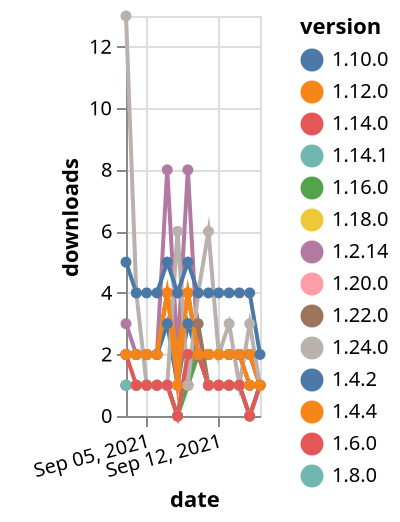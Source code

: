 {"$schema": "https://vega.github.io/schema/vega-lite/v5.json", "description": "A simple bar chart with embedded data.", "data": {"values": [{"date": "2021-09-03", "total": 3148, "delta": 2, "version": "1.6.0"}, {"date": "2021-09-04", "total": 3150, "delta": 2, "version": "1.6.0"}, {"date": "2021-09-05", "total": 3152, "delta": 2, "version": "1.6.0"}, {"date": "2021-09-06", "total": 3154, "delta": 2, "version": "1.6.0"}, {"date": "2021-09-07", "total": 3158, "delta": 4, "version": "1.6.0"}, {"date": "2021-09-08", "total": 3160, "delta": 2, "version": "1.6.0"}, {"date": "2021-09-09", "total": 3164, "delta": 4, "version": "1.6.0"}, {"date": "2021-09-10", "total": 3166, "delta": 2, "version": "1.6.0"}, {"date": "2021-09-11", "total": 3168, "delta": 2, "version": "1.6.0"}, {"date": "2021-09-12", "total": 3170, "delta": 2, "version": "1.6.0"}, {"date": "2021-09-13", "total": 3172, "delta": 2, "version": "1.6.0"}, {"date": "2021-09-14", "total": 3174, "delta": 2, "version": "1.6.0"}, {"date": "2021-09-15", "total": 3176, "delta": 2, "version": "1.6.0"}, {"date": "2021-09-16", "total": 3177, "delta": 1, "version": "1.6.0"}, {"date": "2021-09-03", "total": 285, "delta": 1, "version": "1.18.0"}, {"date": "2021-09-04", "total": 286, "delta": 1, "version": "1.18.0"}, {"date": "2021-09-05", "total": 287, "delta": 1, "version": "1.18.0"}, {"date": "2021-09-06", "total": 288, "delta": 1, "version": "1.18.0"}, {"date": "2021-09-07", "total": 289, "delta": 1, "version": "1.18.0"}, {"date": "2021-09-08", "total": 289, "delta": 0, "version": "1.18.0"}, {"date": "2021-09-09", "total": 291, "delta": 2, "version": "1.18.0"}, {"date": "2021-09-10", "total": 293, "delta": 2, "version": "1.18.0"}, {"date": "2021-09-11", "total": 294, "delta": 1, "version": "1.18.0"}, {"date": "2021-09-12", "total": 295, "delta": 1, "version": "1.18.0"}, {"date": "2021-09-13", "total": 296, "delta": 1, "version": "1.18.0"}, {"date": "2021-09-14", "total": 297, "delta": 1, "version": "1.18.0"}, {"date": "2021-09-15", "total": 297, "delta": 0, "version": "1.18.0"}, {"date": "2021-09-16", "total": 298, "delta": 1, "version": "1.18.0"}, {"date": "2021-09-03", "total": 4793, "delta": 3, "version": "1.2.14"}, {"date": "2021-09-04", "total": 4795, "delta": 2, "version": "1.2.14"}, {"date": "2021-09-05", "total": 4797, "delta": 2, "version": "1.2.14"}, {"date": "2021-09-06", "total": 4799, "delta": 2, "version": "1.2.14"}, {"date": "2021-09-07", "total": 4807, "delta": 8, "version": "1.2.14"}, {"date": "2021-09-08", "total": 4809, "delta": 2, "version": "1.2.14"}, {"date": "2021-09-09", "total": 4817, "delta": 8, "version": "1.2.14"}, {"date": "2021-09-10", "total": 4819, "delta": 2, "version": "1.2.14"}, {"date": "2021-09-11", "total": 4821, "delta": 2, "version": "1.2.14"}, {"date": "2021-09-12", "total": 4823, "delta": 2, "version": "1.2.14"}, {"date": "2021-09-13", "total": 4825, "delta": 2, "version": "1.2.14"}, {"date": "2021-09-14", "total": 4827, "delta": 2, "version": "1.2.14"}, {"date": "2021-09-15", "total": 4829, "delta": 2, "version": "1.2.14"}, {"date": "2021-09-16", "total": 4830, "delta": 1, "version": "1.2.14"}, {"date": "2021-09-03", "total": 350, "delta": 1, "version": "1.22.0"}, {"date": "2021-09-04", "total": 351, "delta": 1, "version": "1.22.0"}, {"date": "2021-09-05", "total": 352, "delta": 1, "version": "1.22.0"}, {"date": "2021-09-06", "total": 353, "delta": 1, "version": "1.22.0"}, {"date": "2021-09-07", "total": 354, "delta": 1, "version": "1.22.0"}, {"date": "2021-09-08", "total": 355, "delta": 1, "version": "1.22.0"}, {"date": "2021-09-09", "total": 356, "delta": 1, "version": "1.22.0"}, {"date": "2021-09-10", "total": 359, "delta": 3, "version": "1.22.0"}, {"date": "2021-09-11", "total": 360, "delta": 1, "version": "1.22.0"}, {"date": "2021-09-12", "total": 361, "delta": 1, "version": "1.22.0"}, {"date": "2021-09-13", "total": 362, "delta": 1, "version": "1.22.0"}, {"date": "2021-09-14", "total": 363, "delta": 1, "version": "1.22.0"}, {"date": "2021-09-15", "total": 364, "delta": 1, "version": "1.22.0"}, {"date": "2021-09-16", "total": 365, "delta": 1, "version": "1.22.0"}, {"date": "2021-09-03", "total": 2691, "delta": 2, "version": "1.8.0"}, {"date": "2021-09-04", "total": 2693, "delta": 2, "version": "1.8.0"}, {"date": "2021-09-05", "total": 2695, "delta": 2, "version": "1.8.0"}, {"date": "2021-09-06", "total": 2697, "delta": 2, "version": "1.8.0"}, {"date": "2021-09-07", "total": 2700, "delta": 3, "version": "1.8.0"}, {"date": "2021-09-08", "total": 2702, "delta": 2, "version": "1.8.0"}, {"date": "2021-09-09", "total": 2705, "delta": 3, "version": "1.8.0"}, {"date": "2021-09-10", "total": 2707, "delta": 2, "version": "1.8.0"}, {"date": "2021-09-11", "total": 2709, "delta": 2, "version": "1.8.0"}, {"date": "2021-09-12", "total": 2711, "delta": 2, "version": "1.8.0"}, {"date": "2021-09-13", "total": 2713, "delta": 2, "version": "1.8.0"}, {"date": "2021-09-14", "total": 2715, "delta": 2, "version": "1.8.0"}, {"date": "2021-09-15", "total": 2717, "delta": 2, "version": "1.8.0"}, {"date": "2021-09-16", "total": 2718, "delta": 1, "version": "1.8.0"}, {"date": "2021-09-03", "total": 3309, "delta": 2, "version": "1.4.4"}, {"date": "2021-09-04", "total": 3311, "delta": 2, "version": "1.4.4"}, {"date": "2021-09-05", "total": 3313, "delta": 2, "version": "1.4.4"}, {"date": "2021-09-06", "total": 3315, "delta": 2, "version": "1.4.4"}, {"date": "2021-09-07", "total": 3319, "delta": 4, "version": "1.4.4"}, {"date": "2021-09-08", "total": 3321, "delta": 2, "version": "1.4.4"}, {"date": "2021-09-09", "total": 3325, "delta": 4, "version": "1.4.4"}, {"date": "2021-09-10", "total": 3327, "delta": 2, "version": "1.4.4"}, {"date": "2021-09-11", "total": 3329, "delta": 2, "version": "1.4.4"}, {"date": "2021-09-12", "total": 3331, "delta": 2, "version": "1.4.4"}, {"date": "2021-09-13", "total": 3333, "delta": 2, "version": "1.4.4"}, {"date": "2021-09-14", "total": 3335, "delta": 2, "version": "1.4.4"}, {"date": "2021-09-15", "total": 3337, "delta": 2, "version": "1.4.4"}, {"date": "2021-09-16", "total": 3338, "delta": 1, "version": "1.4.4"}, {"date": "2021-09-03", "total": 3135, "delta": 2, "version": "1.10.0"}, {"date": "2021-09-04", "total": 3137, "delta": 2, "version": "1.10.0"}, {"date": "2021-09-05", "total": 3139, "delta": 2, "version": "1.10.0"}, {"date": "2021-09-06", "total": 3141, "delta": 2, "version": "1.10.0"}, {"date": "2021-09-07", "total": 3144, "delta": 3, "version": "1.10.0"}, {"date": "2021-09-08", "total": 3145, "delta": 1, "version": "1.10.0"}, {"date": "2021-09-09", "total": 3148, "delta": 3, "version": "1.10.0"}, {"date": "2021-09-10", "total": 3150, "delta": 2, "version": "1.10.0"}, {"date": "2021-09-11", "total": 3152, "delta": 2, "version": "1.10.0"}, {"date": "2021-09-12", "total": 3154, "delta": 2, "version": "1.10.0"}, {"date": "2021-09-13", "total": 3156, "delta": 2, "version": "1.10.0"}, {"date": "2021-09-14", "total": 3158, "delta": 2, "version": "1.10.0"}, {"date": "2021-09-15", "total": 3159, "delta": 1, "version": "1.10.0"}, {"date": "2021-09-16", "total": 3160, "delta": 1, "version": "1.10.0"}, {"date": "2021-09-03", "total": 309, "delta": 1, "version": "1.20.0"}, {"date": "2021-09-04", "total": 310, "delta": 1, "version": "1.20.0"}, {"date": "2021-09-05", "total": 311, "delta": 1, "version": "1.20.0"}, {"date": "2021-09-06", "total": 312, "delta": 1, "version": "1.20.0"}, {"date": "2021-09-07", "total": 313, "delta": 1, "version": "1.20.0"}, {"date": "2021-09-08", "total": 314, "delta": 1, "version": "1.20.0"}, {"date": "2021-09-09", "total": 315, "delta": 1, "version": "1.20.0"}, {"date": "2021-09-10", "total": 317, "delta": 2, "version": "1.20.0"}, {"date": "2021-09-11", "total": 318, "delta": 1, "version": "1.20.0"}, {"date": "2021-09-12", "total": 319, "delta": 1, "version": "1.20.0"}, {"date": "2021-09-13", "total": 320, "delta": 1, "version": "1.20.0"}, {"date": "2021-09-14", "total": 321, "delta": 1, "version": "1.20.0"}, {"date": "2021-09-15", "total": 322, "delta": 1, "version": "1.20.0"}, {"date": "2021-09-16", "total": 323, "delta": 1, "version": "1.20.0"}, {"date": "2021-09-03", "total": 247, "delta": 1, "version": "1.16.0"}, {"date": "2021-09-04", "total": 248, "delta": 1, "version": "1.16.0"}, {"date": "2021-09-05", "total": 249, "delta": 1, "version": "1.16.0"}, {"date": "2021-09-06", "total": 250, "delta": 1, "version": "1.16.0"}, {"date": "2021-09-07", "total": 251, "delta": 1, "version": "1.16.0"}, {"date": "2021-09-08", "total": 251, "delta": 0, "version": "1.16.0"}, {"date": "2021-09-09", "total": 252, "delta": 1, "version": "1.16.0"}, {"date": "2021-09-10", "total": 254, "delta": 2, "version": "1.16.0"}, {"date": "2021-09-11", "total": 255, "delta": 1, "version": "1.16.0"}, {"date": "2021-09-12", "total": 256, "delta": 1, "version": "1.16.0"}, {"date": "2021-09-13", "total": 257, "delta": 1, "version": "1.16.0"}, {"date": "2021-09-14", "total": 258, "delta": 1, "version": "1.16.0"}, {"date": "2021-09-15", "total": 258, "delta": 0, "version": "1.16.0"}, {"date": "2021-09-16", "total": 259, "delta": 1, "version": "1.16.0"}, {"date": "2021-09-03", "total": 254, "delta": 13, "version": "1.24.0"}, {"date": "2021-09-04", "total": 258, "delta": 4, "version": "1.24.0"}, {"date": "2021-09-05", "total": 259, "delta": 1, "version": "1.24.0"}, {"date": "2021-09-06", "total": 260, "delta": 1, "version": "1.24.0"}, {"date": "2021-09-07", "total": 261, "delta": 1, "version": "1.24.0"}, {"date": "2021-09-08", "total": 267, "delta": 6, "version": "1.24.0"}, {"date": "2021-09-09", "total": 268, "delta": 1, "version": "1.24.0"}, {"date": "2021-09-10", "total": 272, "delta": 4, "version": "1.24.0"}, {"date": "2021-09-11", "total": 278, "delta": 6, "version": "1.24.0"}, {"date": "2021-09-12", "total": 280, "delta": 2, "version": "1.24.0"}, {"date": "2021-09-13", "total": 283, "delta": 3, "version": "1.24.0"}, {"date": "2021-09-14", "total": 284, "delta": 1, "version": "1.24.0"}, {"date": "2021-09-15", "total": 287, "delta": 3, "version": "1.24.0"}, {"date": "2021-09-16", "total": 288, "delta": 1, "version": "1.24.0"}, {"date": "2021-09-03", "total": 327, "delta": 1, "version": "1.14.1"}, {"date": "2021-09-04", "total": 328, "delta": 1, "version": "1.14.1"}, {"date": "2021-09-05", "total": 329, "delta": 1, "version": "1.14.1"}, {"date": "2021-09-06", "total": 330, "delta": 1, "version": "1.14.1"}, {"date": "2021-09-07", "total": 331, "delta": 1, "version": "1.14.1"}, {"date": "2021-09-08", "total": 331, "delta": 0, "version": "1.14.1"}, {"date": "2021-09-09", "total": 333, "delta": 2, "version": "1.14.1"}, {"date": "2021-09-10", "total": 335, "delta": 2, "version": "1.14.1"}, {"date": "2021-09-11", "total": 336, "delta": 1, "version": "1.14.1"}, {"date": "2021-09-12", "total": 337, "delta": 1, "version": "1.14.1"}, {"date": "2021-09-13", "total": 338, "delta": 1, "version": "1.14.1"}, {"date": "2021-09-14", "total": 339, "delta": 1, "version": "1.14.1"}, {"date": "2021-09-15", "total": 339, "delta": 0, "version": "1.14.1"}, {"date": "2021-09-16", "total": 340, "delta": 1, "version": "1.14.1"}, {"date": "2021-09-03", "total": 324, "delta": 2, "version": "1.14.0"}, {"date": "2021-09-04", "total": 325, "delta": 1, "version": "1.14.0"}, {"date": "2021-09-05", "total": 326, "delta": 1, "version": "1.14.0"}, {"date": "2021-09-06", "total": 327, "delta": 1, "version": "1.14.0"}, {"date": "2021-09-07", "total": 328, "delta": 1, "version": "1.14.0"}, {"date": "2021-09-08", "total": 328, "delta": 0, "version": "1.14.0"}, {"date": "2021-09-09", "total": 330, "delta": 2, "version": "1.14.0"}, {"date": "2021-09-10", "total": 332, "delta": 2, "version": "1.14.0"}, {"date": "2021-09-11", "total": 333, "delta": 1, "version": "1.14.0"}, {"date": "2021-09-12", "total": 334, "delta": 1, "version": "1.14.0"}, {"date": "2021-09-13", "total": 335, "delta": 1, "version": "1.14.0"}, {"date": "2021-09-14", "total": 336, "delta": 1, "version": "1.14.0"}, {"date": "2021-09-15", "total": 336, "delta": 0, "version": "1.14.0"}, {"date": "2021-09-16", "total": 337, "delta": 1, "version": "1.14.0"}, {"date": "2021-09-03", "total": 2549, "delta": 2, "version": "1.12.0"}, {"date": "2021-09-04", "total": 2551, "delta": 2, "version": "1.12.0"}, {"date": "2021-09-05", "total": 2553, "delta": 2, "version": "1.12.0"}, {"date": "2021-09-06", "total": 2555, "delta": 2, "version": "1.12.0"}, {"date": "2021-09-07", "total": 2559, "delta": 4, "version": "1.12.0"}, {"date": "2021-09-08", "total": 2560, "delta": 1, "version": "1.12.0"}, {"date": "2021-09-09", "total": 2564, "delta": 4, "version": "1.12.0"}, {"date": "2021-09-10", "total": 2566, "delta": 2, "version": "1.12.0"}, {"date": "2021-09-11", "total": 2568, "delta": 2, "version": "1.12.0"}, {"date": "2021-09-12", "total": 2570, "delta": 2, "version": "1.12.0"}, {"date": "2021-09-13", "total": 2572, "delta": 2, "version": "1.12.0"}, {"date": "2021-09-14", "total": 2574, "delta": 2, "version": "1.12.0"}, {"date": "2021-09-15", "total": 2575, "delta": 1, "version": "1.12.0"}, {"date": "2021-09-16", "total": 2576, "delta": 1, "version": "1.12.0"}, {"date": "2021-09-03", "total": 5011, "delta": 5, "version": "1.4.2"}, {"date": "2021-09-04", "total": 5015, "delta": 4, "version": "1.4.2"}, {"date": "2021-09-05", "total": 5019, "delta": 4, "version": "1.4.2"}, {"date": "2021-09-06", "total": 5023, "delta": 4, "version": "1.4.2"}, {"date": "2021-09-07", "total": 5028, "delta": 5, "version": "1.4.2"}, {"date": "2021-09-08", "total": 5032, "delta": 4, "version": "1.4.2"}, {"date": "2021-09-09", "total": 5037, "delta": 5, "version": "1.4.2"}, {"date": "2021-09-10", "total": 5041, "delta": 4, "version": "1.4.2"}, {"date": "2021-09-11", "total": 5045, "delta": 4, "version": "1.4.2"}, {"date": "2021-09-12", "total": 5049, "delta": 4, "version": "1.4.2"}, {"date": "2021-09-13", "total": 5053, "delta": 4, "version": "1.4.2"}, {"date": "2021-09-14", "total": 5057, "delta": 4, "version": "1.4.2"}, {"date": "2021-09-15", "total": 5061, "delta": 4, "version": "1.4.2"}, {"date": "2021-09-16", "total": 5063, "delta": 2, "version": "1.4.2"}]}, "width": "container", "mark": {"type": "line", "point": {"filled": true}}, "encoding": {"x": {"field": "date", "type": "temporal", "timeUnit": "yearmonthdate", "title": "date", "axis": {"labelAngle": -15}}, "y": {"field": "delta", "type": "quantitative", "title": "downloads"}, "color": {"field": "version", "type": "nominal"}, "tooltip": {"field": "delta"}}}